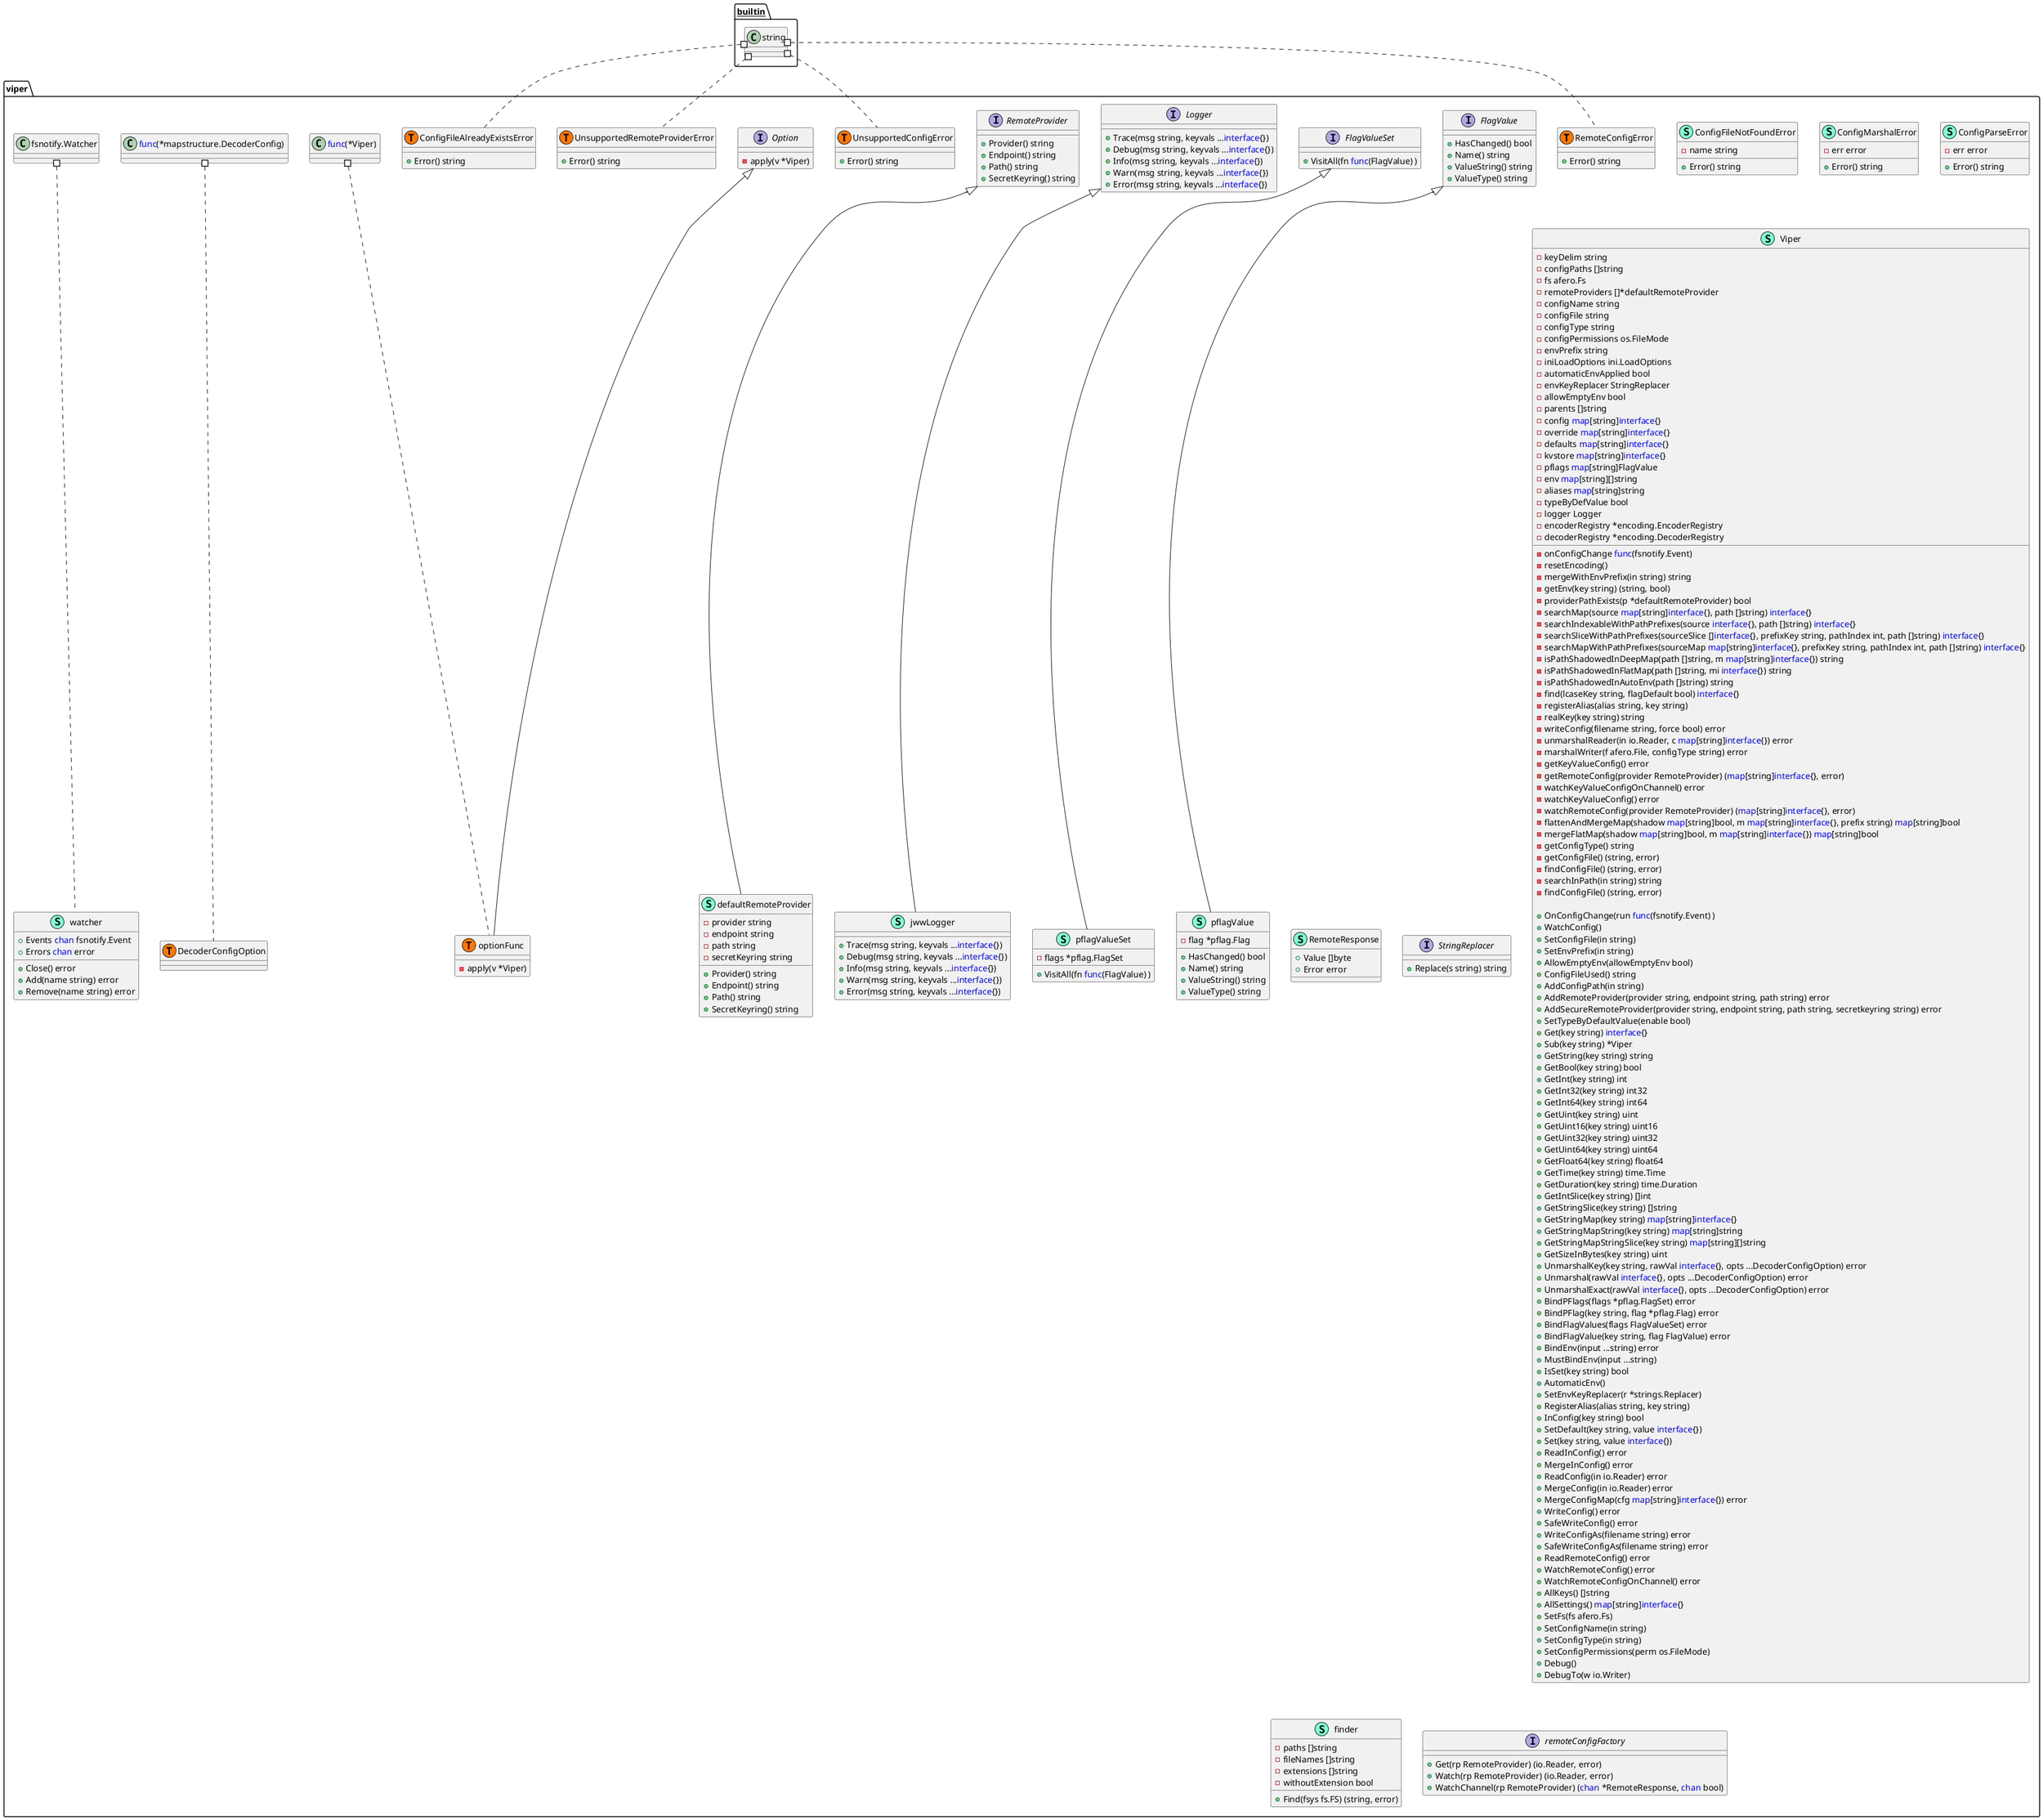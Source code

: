 @startuml
namespace viper {
    class ConfigFileAlreadyExistsError << (S,Aquamarine) >> {
        + Error() string

    }
    class ConfigFileNotFoundError << (S,Aquamarine) >> {
        - name string

        + Error() string

    }
    class ConfigMarshalError << (S,Aquamarine) >> {
        - err error

        + Error() string

    }
    class ConfigParseError << (S,Aquamarine) >> {
        - err error

        + Error() string

    }
    interface FlagValue  {
        + HasChanged() bool
        + Name() string
        + ValueString() string
        + ValueType() string

    }
    interface FlagValueSet  {
        + VisitAll(fn <font color=blue>func</font>(FlagValue) ) 

    }
    interface Logger  {
        + Trace(msg string, keyvals ...<font color=blue>interface</font>{}) 
        + Debug(msg string, keyvals ...<font color=blue>interface</font>{}) 
        + Info(msg string, keyvals ...<font color=blue>interface</font>{}) 
        + Warn(msg string, keyvals ...<font color=blue>interface</font>{}) 
        + Error(msg string, keyvals ...<font color=blue>interface</font>{}) 

    }
    interface Option  {
        - apply(v *Viper) 

    }
    class RemoteConfigError << (S,Aquamarine) >> {
        + Error() string

    }
    interface RemoteProvider  {
        + Provider() string
        + Endpoint() string
        + Path() string
        + SecretKeyring() string

    }
    class RemoteResponse << (S,Aquamarine) >> {
        + Value []byte
        + Error error

    }
    interface StringReplacer  {
        + Replace(s string) string

    }
    class UnsupportedConfigError << (S,Aquamarine) >> {
        + Error() string

    }
    class UnsupportedRemoteProviderError << (S,Aquamarine) >> {
        + Error() string

    }
    class Viper << (S,Aquamarine) >> {
        - keyDelim string
        - configPaths []string
        - fs afero.Fs
        - remoteProviders []*defaultRemoteProvider
        - configName string
        - configFile string
        - configType string
        - configPermissions os.FileMode
        - envPrefix string
        - iniLoadOptions ini.LoadOptions
        - automaticEnvApplied bool
        - envKeyReplacer StringReplacer
        - allowEmptyEnv bool
        - parents []string
        - config <font color=blue>map</font>[string]<font color=blue>interface</font>{}
        - override <font color=blue>map</font>[string]<font color=blue>interface</font>{}
        - defaults <font color=blue>map</font>[string]<font color=blue>interface</font>{}
        - kvstore <font color=blue>map</font>[string]<font color=blue>interface</font>{}
        - pflags <font color=blue>map</font>[string]FlagValue
        - env <font color=blue>map</font>[string][]string
        - aliases <font color=blue>map</font>[string]string
        - typeByDefValue bool
        - onConfigChange <font color=blue>func</font>(fsnotify.Event) 
        - logger Logger
        - encoderRegistry *encoding.EncoderRegistry
        - decoderRegistry *encoding.DecoderRegistry

        - resetEncoding() 
        - mergeWithEnvPrefix(in string) string
        - getEnv(key string) (string, bool)
        - providerPathExists(p *defaultRemoteProvider) bool
        - searchMap(source <font color=blue>map</font>[string]<font color=blue>interface</font>{}, path []string) <font color=blue>interface</font>{}
        - searchIndexableWithPathPrefixes(source <font color=blue>interface</font>{}, path []string) <font color=blue>interface</font>{}
        - searchSliceWithPathPrefixes(sourceSlice []<font color=blue>interface</font>{}, prefixKey string, pathIndex int, path []string) <font color=blue>interface</font>{}
        - searchMapWithPathPrefixes(sourceMap <font color=blue>map</font>[string]<font color=blue>interface</font>{}, prefixKey string, pathIndex int, path []string) <font color=blue>interface</font>{}
        - isPathShadowedInDeepMap(path []string, m <font color=blue>map</font>[string]<font color=blue>interface</font>{}) string
        - isPathShadowedInFlatMap(path []string, mi <font color=blue>interface</font>{}) string
        - isPathShadowedInAutoEnv(path []string) string
        - find(lcaseKey string, flagDefault bool) <font color=blue>interface</font>{}
        - registerAlias(alias string, key string) 
        - realKey(key string) string
        - writeConfig(filename string, force bool) error
        - unmarshalReader(in io.Reader, c <font color=blue>map</font>[string]<font color=blue>interface</font>{}) error
        - marshalWriter(f afero.File, configType string) error
        - getKeyValueConfig() error
        - getRemoteConfig(provider RemoteProvider) (<font color=blue>map</font>[string]<font color=blue>interface</font>{}, error)
        - watchKeyValueConfigOnChannel() error
        - watchKeyValueConfig() error
        - watchRemoteConfig(provider RemoteProvider) (<font color=blue>map</font>[string]<font color=blue>interface</font>{}, error)
        - flattenAndMergeMap(shadow <font color=blue>map</font>[string]bool, m <font color=blue>map</font>[string]<font color=blue>interface</font>{}, prefix string) <font color=blue>map</font>[string]bool
        - mergeFlatMap(shadow <font color=blue>map</font>[string]bool, m <font color=blue>map</font>[string]<font color=blue>interface</font>{}) <font color=blue>map</font>[string]bool
        - getConfigType() string
        - getConfigFile() (string, error)
        - findConfigFile() (string, error)
        - searchInPath(in string) string
        - findConfigFile() (string, error)

        + OnConfigChange(run <font color=blue>func</font>(fsnotify.Event) ) 
        + WatchConfig() 
        + SetConfigFile(in string) 
        + SetEnvPrefix(in string) 
        + AllowEmptyEnv(allowEmptyEnv bool) 
        + ConfigFileUsed() string
        + AddConfigPath(in string) 
        + AddRemoteProvider(provider string, endpoint string, path string) error
        + AddSecureRemoteProvider(provider string, endpoint string, path string, secretkeyring string) error
        + SetTypeByDefaultValue(enable bool) 
        + Get(key string) <font color=blue>interface</font>{}
        + Sub(key string) *Viper
        + GetString(key string) string
        + GetBool(key string) bool
        + GetInt(key string) int
        + GetInt32(key string) int32
        + GetInt64(key string) int64
        + GetUint(key string) uint
        + GetUint16(key string) uint16
        + GetUint32(key string) uint32
        + GetUint64(key string) uint64
        + GetFloat64(key string) float64
        + GetTime(key string) time.Time
        + GetDuration(key string) time.Duration
        + GetIntSlice(key string) []int
        + GetStringSlice(key string) []string
        + GetStringMap(key string) <font color=blue>map</font>[string]<font color=blue>interface</font>{}
        + GetStringMapString(key string) <font color=blue>map</font>[string]string
        + GetStringMapStringSlice(key string) <font color=blue>map</font>[string][]string
        + GetSizeInBytes(key string) uint
        + UnmarshalKey(key string, rawVal <font color=blue>interface</font>{}, opts ...DecoderConfigOption) error
        + Unmarshal(rawVal <font color=blue>interface</font>{}, opts ...DecoderConfigOption) error
        + UnmarshalExact(rawVal <font color=blue>interface</font>{}, opts ...DecoderConfigOption) error
        + BindPFlags(flags *pflag.FlagSet) error
        + BindPFlag(key string, flag *pflag.Flag) error
        + BindFlagValues(flags FlagValueSet) error
        + BindFlagValue(key string, flag FlagValue) error
        + BindEnv(input ...string) error
        + MustBindEnv(input ...string) 
        + IsSet(key string) bool
        + AutomaticEnv() 
        + SetEnvKeyReplacer(r *strings.Replacer) 
        + RegisterAlias(alias string, key string) 
        + InConfig(key string) bool
        + SetDefault(key string, value <font color=blue>interface</font>{}) 
        + Set(key string, value <font color=blue>interface</font>{}) 
        + ReadInConfig() error
        + MergeInConfig() error
        + ReadConfig(in io.Reader) error
        + MergeConfig(in io.Reader) error
        + MergeConfigMap(cfg <font color=blue>map</font>[string]<font color=blue>interface</font>{}) error
        + WriteConfig() error
        + SafeWriteConfig() error
        + WriteConfigAs(filename string) error
        + SafeWriteConfigAs(filename string) error
        + ReadRemoteConfig() error
        + WatchRemoteConfig() error
        + WatchRemoteConfigOnChannel() error
        + AllKeys() []string
        + AllSettings() <font color=blue>map</font>[string]<font color=blue>interface</font>{}
        + SetFs(fs afero.Fs) 
        + SetConfigName(in string) 
        + SetConfigType(in string) 
        + SetConfigPermissions(perm os.FileMode) 
        + Debug() 
        + DebugTo(w io.Writer) 

    }
    class defaultRemoteProvider << (S,Aquamarine) >> {
        - provider string
        - endpoint string
        - path string
        - secretKeyring string

        + Provider() string
        + Endpoint() string
        + Path() string
        + SecretKeyring() string

    }
    class finder << (S,Aquamarine) >> {
        - paths []string
        - fileNames []string
        - extensions []string
        - withoutExtension bool

        + Find(fsys fs.FS) (string, error)

    }
    class jwwLogger << (S,Aquamarine) >> {
        + Trace(msg string, keyvals ...<font color=blue>interface</font>{}) 
        + Debug(msg string, keyvals ...<font color=blue>interface</font>{}) 
        + Info(msg string, keyvals ...<font color=blue>interface</font>{}) 
        + Warn(msg string, keyvals ...<font color=blue>interface</font>{}) 
        + Error(msg string, keyvals ...<font color=blue>interface</font>{}) 

    }
    class optionFunc << (S,Aquamarine) >> {
        - apply(v *Viper) 

    }
    class pflagValue << (S,Aquamarine) >> {
        - flag *pflag.Flag

        + HasChanged() bool
        + Name() string
        + ValueString() string
        + ValueType() string

    }
    class pflagValueSet << (S,Aquamarine) >> {
        - flags *pflag.FlagSet

        + VisitAll(fn <font color=blue>func</font>(FlagValue) ) 

    }
    interface remoteConfigFactory  {
        + Get(rp RemoteProvider) (io.Reader, error)
        + Watch(rp RemoteProvider) (io.Reader, error)
        + WatchChannel(rp RemoteProvider) (<font color=blue>chan</font> *RemoteResponse, <font color=blue>chan</font> bool)

    }
    class viper.ConfigFileAlreadyExistsError << (T, #FF7700) >>  {
    }
    class viper.DecoderConfigOption << (T, #FF7700) >>  {
    }
    class viper.RemoteConfigError << (T, #FF7700) >>  {
    }
    class viper.UnsupportedConfigError << (T, #FF7700) >>  {
    }
    class viper.UnsupportedRemoteProviderError << (T, #FF7700) >>  {
    }
    class viper.optionFunc << (T, #FF7700) >>  {
    }
    class viper.watcher << (T, #FF7700) >>  {
    }
    class watcher << (S,Aquamarine) >> {
        + Events <font color=blue>chan</font> fsnotify.Event
        + Errors <font color=blue>chan</font> error

        + Close() error
        + Add(name string) error
        + Remove(name string) error

    }
    class "<font color=blue>func</font>(*mapstructure.DecoderConfig) " as fontcolorbluefuncfontmapstructureDecoderConfig {
        'This class was created so that we can correctly have an alias pointing to this name. Since it contains dots that can break namespaces
    }
    class "fsnotify.Watcher" as fsnotifyWatcher {
        'This class was created so that we can correctly have an alias pointing to this name. Since it contains dots that can break namespaces
    }
}

"viper.RemoteProvider" <|-- "viper.defaultRemoteProvider"
"viper.Logger" <|-- "viper.jwwLogger"
"viper.Option" <|-- "viper.optionFunc"
"viper.FlagValue" <|-- "viper.pflagValue"
"viper.FlagValueSet" <|-- "viper.pflagValueSet"

"__builtin__.string" #.. "viper.ConfigFileAlreadyExistsError"
"__builtin__.string" #.. "viper.RemoteConfigError"
"__builtin__.string" #.. "viper.UnsupportedConfigError"
"__builtin__.string" #.. "viper.UnsupportedRemoteProviderError"
"viper.<font color=blue>func</font>(*Viper) " #.. "viper.optionFunc"
"viper.fontcolorbluefuncfontmapstructureDecoderConfig" #.. "viper.DecoderConfigOption"
"viper.fsnotifyWatcher" #.. "viper.watcher"
@enduml

